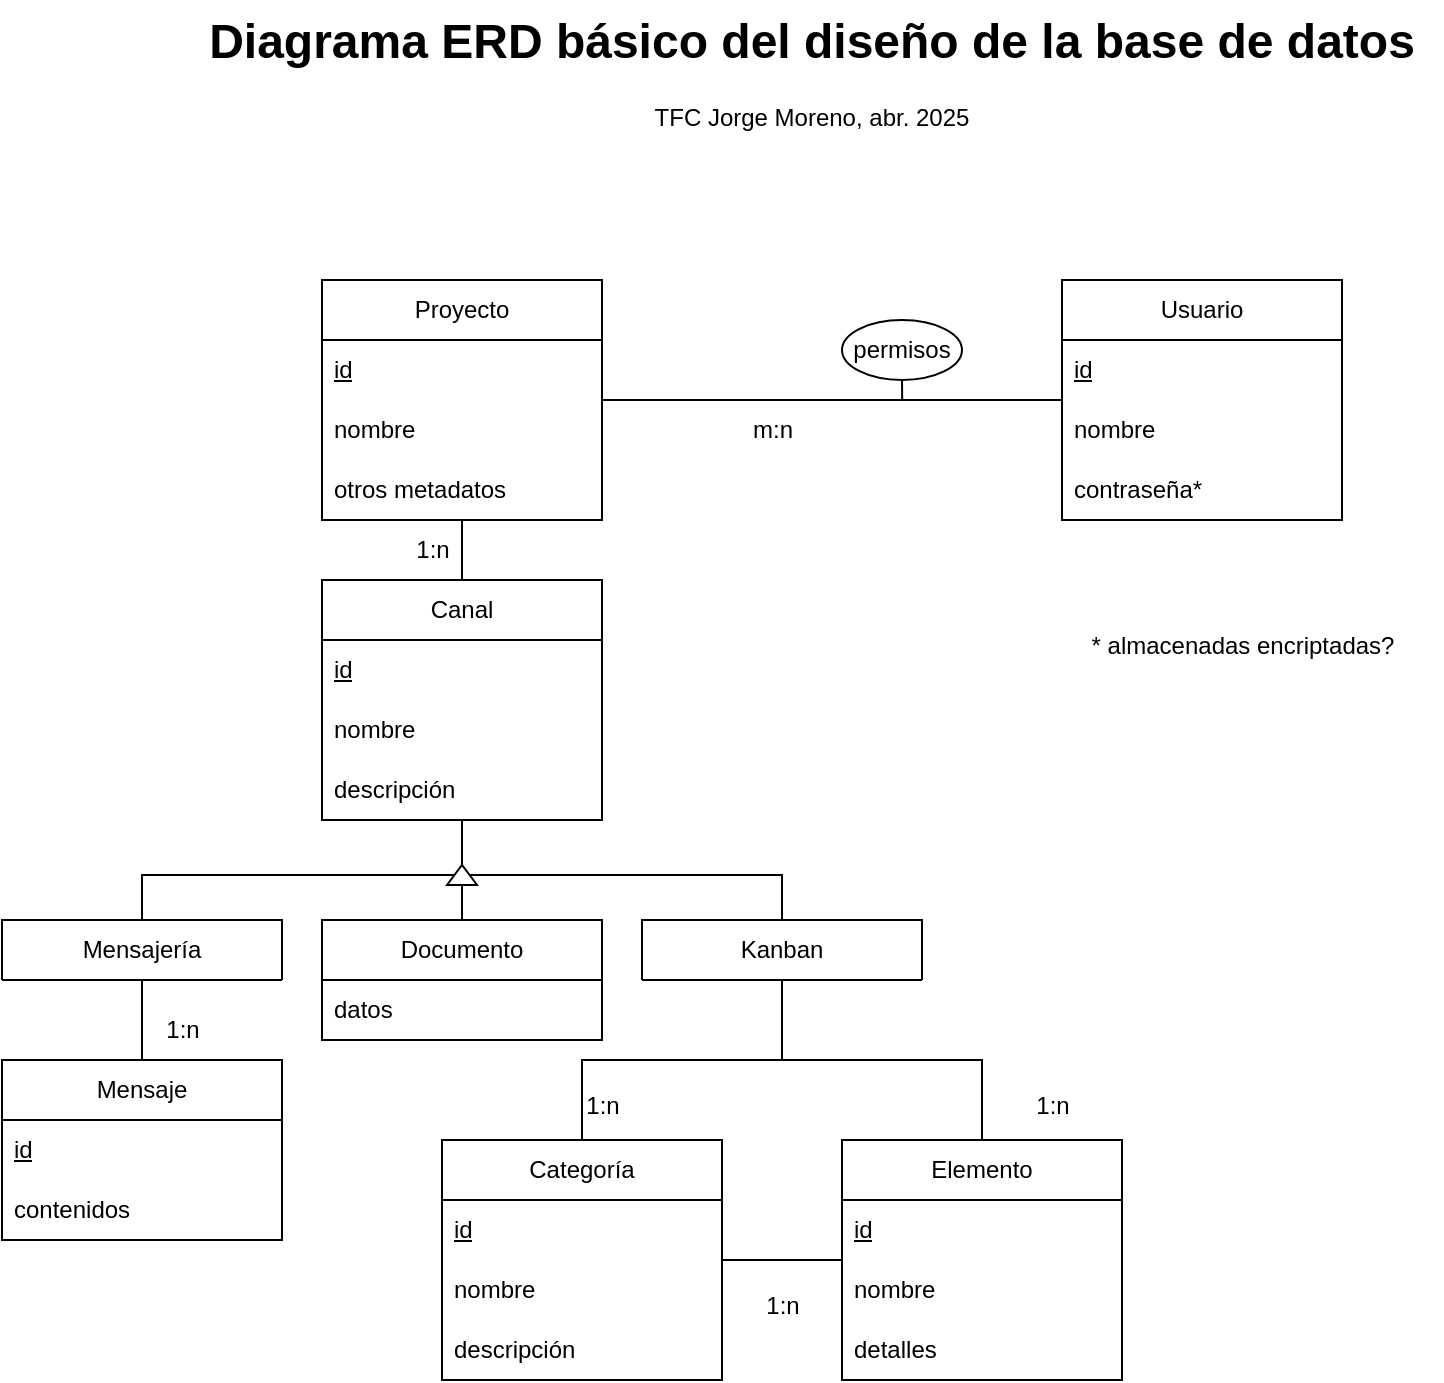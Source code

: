 <mxfile version="26.2.8">
  <diagram name="Page-1" id="5aLL4nqbY_WshILkX2WQ">
    <mxGraphModel dx="1626" dy="717" grid="1" gridSize="10" guides="1" tooltips="1" connect="1" arrows="1" fold="1" page="1" pageScale="1" pageWidth="1169" pageHeight="827" math="0" shadow="0">
      <root>
        <mxCell id="0" />
        <mxCell id="1" parent="0" />
        <mxCell id="m21UmQwxC6v90kK4rYlG-1" value="Proyecto" style="swimlane;fontStyle=0;childLayout=stackLayout;horizontal=1;startSize=30;horizontalStack=0;resizeParent=1;resizeParentMax=0;resizeLast=0;collapsible=1;marginBottom=0;whiteSpace=wrap;html=1;" parent="1" vertex="1">
          <mxGeometry x="360" y="190" width="140" height="120" as="geometry">
            <mxRectangle x="220" y="200" width="90" height="30" as="alternateBounds" />
          </mxGeometry>
        </mxCell>
        <mxCell id="m21UmQwxC6v90kK4rYlG-2" value="id" style="text;strokeColor=none;fillColor=none;align=left;verticalAlign=middle;spacingLeft=4;spacingRight=4;overflow=hidden;points=[[0,0.5],[1,0.5]];portConstraint=eastwest;rotatable=0;whiteSpace=wrap;html=1;fontStyle=4" parent="m21UmQwxC6v90kK4rYlG-1" vertex="1">
          <mxGeometry y="30" width="140" height="30" as="geometry" />
        </mxCell>
        <mxCell id="m21UmQwxC6v90kK4rYlG-3" value="nombre" style="text;strokeColor=none;fillColor=none;align=left;verticalAlign=middle;spacingLeft=4;spacingRight=4;overflow=hidden;points=[[0,0.5],[1,0.5]];portConstraint=eastwest;rotatable=0;whiteSpace=wrap;html=1;" parent="m21UmQwxC6v90kK4rYlG-1" vertex="1">
          <mxGeometry y="60" width="140" height="30" as="geometry" />
        </mxCell>
        <mxCell id="m21UmQwxC6v90kK4rYlG-4" value="otros metadatos" style="text;strokeColor=none;fillColor=none;align=left;verticalAlign=middle;spacingLeft=4;spacingRight=4;overflow=hidden;points=[[0,0.5],[1,0.5]];portConstraint=eastwest;rotatable=0;whiteSpace=wrap;html=1;" parent="m21UmQwxC6v90kK4rYlG-1" vertex="1">
          <mxGeometry y="90" width="140" height="30" as="geometry" />
        </mxCell>
        <mxCell id="m21UmQwxC6v90kK4rYlG-5" value="Usuario" style="swimlane;fontStyle=0;childLayout=stackLayout;horizontal=1;startSize=30;horizontalStack=0;resizeParent=1;resizeParentMax=0;resizeLast=0;collapsible=1;marginBottom=0;whiteSpace=wrap;html=1;" parent="1" vertex="1">
          <mxGeometry x="730" y="190" width="140" height="120" as="geometry">
            <mxRectangle x="590" y="200" width="80" height="30" as="alternateBounds" />
          </mxGeometry>
        </mxCell>
        <mxCell id="m21UmQwxC6v90kK4rYlG-6" value="id" style="text;strokeColor=none;fillColor=none;align=left;verticalAlign=middle;spacingLeft=4;spacingRight=4;overflow=hidden;points=[[0,0.5],[1,0.5]];portConstraint=eastwest;rotatable=0;whiteSpace=wrap;html=1;fontStyle=4" parent="m21UmQwxC6v90kK4rYlG-5" vertex="1">
          <mxGeometry y="30" width="140" height="30" as="geometry" />
        </mxCell>
        <mxCell id="m21UmQwxC6v90kK4rYlG-7" value="nombre" style="text;strokeColor=none;fillColor=none;align=left;verticalAlign=middle;spacingLeft=4;spacingRight=4;overflow=hidden;points=[[0,0.5],[1,0.5]];portConstraint=eastwest;rotatable=0;whiteSpace=wrap;html=1;" parent="m21UmQwxC6v90kK4rYlG-5" vertex="1">
          <mxGeometry y="60" width="140" height="30" as="geometry" />
        </mxCell>
        <mxCell id="m21UmQwxC6v90kK4rYlG-8" value="contraseña*" style="text;strokeColor=none;fillColor=none;align=left;verticalAlign=middle;spacingLeft=4;spacingRight=4;overflow=hidden;points=[[0,0.5],[1,0.5]];portConstraint=eastwest;rotatable=0;whiteSpace=wrap;html=1;" parent="m21UmQwxC6v90kK4rYlG-5" vertex="1">
          <mxGeometry y="90" width="140" height="30" as="geometry" />
        </mxCell>
        <mxCell id="m21UmQwxC6v90kK4rYlG-44" style="edgeStyle=orthogonalEdgeStyle;rounded=0;orthogonalLoop=1;jettySize=auto;html=1;entryX=0.5;entryY=0;entryDx=0;entryDy=0;endArrow=none;startFill=0;" parent="1" source="m21UmQwxC6v90kK4rYlG-1" target="m21UmQwxC6v90kK4rYlG-13" edge="1">
          <mxGeometry relative="1" as="geometry" />
        </mxCell>
        <mxCell id="m21UmQwxC6v90kK4rYlG-13" value="Canal" style="swimlane;fontStyle=0;childLayout=stackLayout;horizontal=1;startSize=30;horizontalStack=0;resizeParent=1;resizeParentMax=0;resizeLast=0;collapsible=1;marginBottom=0;whiteSpace=wrap;html=1;" parent="1" vertex="1">
          <mxGeometry x="360" y="340" width="140" height="120" as="geometry" />
        </mxCell>
        <mxCell id="m21UmQwxC6v90kK4rYlG-14" value="id" style="text;strokeColor=none;fillColor=none;align=left;verticalAlign=middle;spacingLeft=4;spacingRight=4;overflow=hidden;points=[[0,0.5],[1,0.5]];portConstraint=eastwest;rotatable=0;whiteSpace=wrap;html=1;fontStyle=4" parent="m21UmQwxC6v90kK4rYlG-13" vertex="1">
          <mxGeometry y="30" width="140" height="30" as="geometry" />
        </mxCell>
        <mxCell id="m21UmQwxC6v90kK4rYlG-15" value="nombre" style="text;strokeColor=none;fillColor=none;align=left;verticalAlign=middle;spacingLeft=4;spacingRight=4;overflow=hidden;points=[[0,0.5],[1,0.5]];portConstraint=eastwest;rotatable=0;whiteSpace=wrap;html=1;" parent="m21UmQwxC6v90kK4rYlG-13" vertex="1">
          <mxGeometry y="60" width="140" height="30" as="geometry" />
        </mxCell>
        <mxCell id="m21UmQwxC6v90kK4rYlG-16" value="descripción" style="text;strokeColor=none;fillColor=none;align=left;verticalAlign=middle;spacingLeft=4;spacingRight=4;overflow=hidden;points=[[0,0.5],[1,0.5]];portConstraint=eastwest;rotatable=0;whiteSpace=wrap;html=1;" parent="m21UmQwxC6v90kK4rYlG-13" vertex="1">
          <mxGeometry y="90" width="140" height="30" as="geometry" />
        </mxCell>
        <mxCell id="U0ZLHvpdrcuKFvVU04up-17" style="edgeStyle=orthogonalEdgeStyle;rounded=0;orthogonalLoop=1;jettySize=auto;html=1;entryX=0.5;entryY=0;entryDx=0;entryDy=0;endArrow=none;startFill=0;" parent="1" source="m21UmQwxC6v90kK4rYlG-17" target="U0ZLHvpdrcuKFvVU04up-13" edge="1">
          <mxGeometry relative="1" as="geometry" />
        </mxCell>
        <mxCell id="m21UmQwxC6v90kK4rYlG-17" value="Mensajería" style="swimlane;fontStyle=0;childLayout=stackLayout;horizontal=1;startSize=30;horizontalStack=0;resizeParent=1;resizeParentMax=0;resizeLast=0;collapsible=1;marginBottom=0;whiteSpace=wrap;html=1;" parent="1" vertex="1">
          <mxGeometry x="200" y="510" width="140" height="30" as="geometry">
            <mxRectangle x="60" y="520" width="100" height="30" as="alternateBounds" />
          </mxGeometry>
        </mxCell>
        <mxCell id="m21UmQwxC6v90kK4rYlG-21" value="Kanban" style="swimlane;fontStyle=0;childLayout=stackLayout;horizontal=1;startSize=30;horizontalStack=0;resizeParent=1;resizeParentMax=0;resizeLast=0;collapsible=1;marginBottom=0;whiteSpace=wrap;html=1;" parent="1" vertex="1">
          <mxGeometry x="520" y="510" width="140" height="30" as="geometry" />
        </mxCell>
        <mxCell id="m21UmQwxC6v90kK4rYlG-25" value="Documento" style="swimlane;fontStyle=0;childLayout=stackLayout;horizontal=1;startSize=30;horizontalStack=0;resizeParent=1;resizeParentMax=0;resizeLast=0;collapsible=1;marginBottom=0;whiteSpace=wrap;html=1;" parent="1" vertex="1">
          <mxGeometry x="360" y="510" width="140" height="60" as="geometry" />
        </mxCell>
        <mxCell id="m21UmQwxC6v90kK4rYlG-26" value="datos" style="text;strokeColor=none;fillColor=none;align=left;verticalAlign=middle;spacingLeft=4;spacingRight=4;overflow=hidden;points=[[0,0.5],[1,0.5]];portConstraint=eastwest;rotatable=0;whiteSpace=wrap;html=1;" parent="m21UmQwxC6v90kK4rYlG-25" vertex="1">
          <mxGeometry y="30" width="140" height="30" as="geometry" />
        </mxCell>
        <mxCell id="m21UmQwxC6v90kK4rYlG-35" style="edgeStyle=orthogonalEdgeStyle;rounded=0;orthogonalLoop=1;jettySize=auto;html=1;exitX=1;exitY=0.5;exitDx=0;exitDy=0;endArrow=none;startFill=0;" parent="1" source="m21UmQwxC6v90kK4rYlG-32" target="m21UmQwxC6v90kK4rYlG-13" edge="1">
          <mxGeometry relative="1" as="geometry" />
        </mxCell>
        <mxCell id="m21UmQwxC6v90kK4rYlG-41" style="edgeStyle=orthogonalEdgeStyle;rounded=0;orthogonalLoop=1;jettySize=auto;html=1;exitX=0.5;exitY=0;exitDx=0;exitDy=0;entryX=0.5;entryY=0;entryDx=0;entryDy=0;endArrow=none;startFill=0;" parent="1" source="m21UmQwxC6v90kK4rYlG-32" target="m21UmQwxC6v90kK4rYlG-17" edge="1">
          <mxGeometry relative="1" as="geometry" />
        </mxCell>
        <mxCell id="m21UmQwxC6v90kK4rYlG-42" style="edgeStyle=orthogonalEdgeStyle;rounded=0;orthogonalLoop=1;jettySize=auto;html=1;exitX=0.5;exitY=1;exitDx=0;exitDy=0;endArrow=none;startFill=0;" parent="1" source="m21UmQwxC6v90kK4rYlG-32" target="m21UmQwxC6v90kK4rYlG-21" edge="1">
          <mxGeometry relative="1" as="geometry" />
        </mxCell>
        <mxCell id="m21UmQwxC6v90kK4rYlG-43" style="edgeStyle=orthogonalEdgeStyle;rounded=0;orthogonalLoop=1;jettySize=auto;html=1;exitX=0;exitY=0.5;exitDx=0;exitDy=0;entryX=0.5;entryY=0;entryDx=0;entryDy=0;endArrow=none;startFill=0;" parent="1" source="m21UmQwxC6v90kK4rYlG-32" target="m21UmQwxC6v90kK4rYlG-25" edge="1">
          <mxGeometry relative="1" as="geometry" />
        </mxCell>
        <mxCell id="m21UmQwxC6v90kK4rYlG-32" value="" style="triangle;whiteSpace=wrap;html=1;rotation=-90;" parent="1" vertex="1">
          <mxGeometry x="425" y="480" width="10" height="15" as="geometry" />
        </mxCell>
        <mxCell id="U0ZLHvpdrcuKFvVU04up-2" value="m:n" style="text;html=1;align=center;verticalAlign=middle;resizable=0;points=[];autosize=1;strokeColor=none;fillColor=none;" parent="1" vertex="1">
          <mxGeometry x="565" y="250" width="40" height="30" as="geometry" />
        </mxCell>
        <mxCell id="U0ZLHvpdrcuKFvVU04up-6" value="1:n" style="text;html=1;align=center;verticalAlign=middle;resizable=0;points=[];autosize=1;strokeColor=none;fillColor=none;" parent="1" vertex="1">
          <mxGeometry x="395" y="310" width="40" height="30" as="geometry" />
        </mxCell>
        <mxCell id="m21UmQwxC6v90kK4rYlG-50" style="edgeStyle=orthogonalEdgeStyle;rounded=0;orthogonalLoop=1;jettySize=auto;html=1;exitX=1;exitY=0.5;exitDx=0;exitDy=0;endArrow=none;startFill=0;" parent="1" source="m21UmQwxC6v90kK4rYlG-1" target="m21UmQwxC6v90kK4rYlG-5" edge="1">
          <mxGeometry relative="1" as="geometry" />
        </mxCell>
        <mxCell id="U0ZLHvpdrcuKFvVU04up-5" style="edgeStyle=orthogonalEdgeStyle;rounded=0;orthogonalLoop=1;jettySize=auto;html=1;exitX=0.5;exitY=1;exitDx=0;exitDy=0;endArrow=none;startFill=0;" parent="1" source="U0ZLHvpdrcuKFvVU04up-4" edge="1">
          <mxGeometry relative="1" as="geometry">
            <mxPoint x="650.103" y="250" as="targetPoint" />
          </mxGeometry>
        </mxCell>
        <mxCell id="U0ZLHvpdrcuKFvVU04up-4" value="permisos" style="ellipse;whiteSpace=wrap;html=1;" parent="1" vertex="1">
          <mxGeometry x="620" y="210" width="60" height="30" as="geometry" />
        </mxCell>
        <mxCell id="U0ZLHvpdrcuKFvVU04up-13" value="Mensaje" style="swimlane;fontStyle=0;childLayout=stackLayout;horizontal=1;startSize=30;horizontalStack=0;resizeParent=1;resizeParentMax=0;resizeLast=0;collapsible=1;marginBottom=0;whiteSpace=wrap;html=1;" parent="1" vertex="1">
          <mxGeometry x="200" y="580" width="140" height="90" as="geometry" />
        </mxCell>
        <mxCell id="U0ZLHvpdrcuKFvVU04up-14" value="id" style="text;strokeColor=none;fillColor=none;align=left;verticalAlign=middle;spacingLeft=4;spacingRight=4;overflow=hidden;points=[[0,0.5],[1,0.5]];portConstraint=eastwest;rotatable=0;whiteSpace=wrap;html=1;fontStyle=4" parent="U0ZLHvpdrcuKFvVU04up-13" vertex="1">
          <mxGeometry y="30" width="140" height="30" as="geometry" />
        </mxCell>
        <mxCell id="U0ZLHvpdrcuKFvVU04up-15" value="contenidos" style="text;strokeColor=none;fillColor=none;align=left;verticalAlign=middle;spacingLeft=4;spacingRight=4;overflow=hidden;points=[[0,0.5],[1,0.5]];portConstraint=eastwest;rotatable=0;whiteSpace=wrap;html=1;" parent="U0ZLHvpdrcuKFvVU04up-13" vertex="1">
          <mxGeometry y="60" width="140" height="30" as="geometry" />
        </mxCell>
        <mxCell id="IaTwkEh1_F-yZYsKRNXv-6" style="edgeStyle=orthogonalEdgeStyle;rounded=0;orthogonalLoop=1;jettySize=auto;html=1;exitX=0.5;exitY=0;exitDx=0;exitDy=0;endArrow=none;startFill=0;" parent="1" source="U0ZLHvpdrcuKFvVU04up-18" target="m21UmQwxC6v90kK4rYlG-21" edge="1">
          <mxGeometry relative="1" as="geometry" />
        </mxCell>
        <mxCell id="EN4KUK31zbwaTVfTw5IQ-1" style="edgeStyle=orthogonalEdgeStyle;rounded=0;orthogonalLoop=1;jettySize=auto;html=1;exitX=1;exitY=0.5;exitDx=0;exitDy=0;endArrow=none;startFill=0;" parent="1" source="U0ZLHvpdrcuKFvVU04up-18" target="IaTwkEh1_F-yZYsKRNXv-1" edge="1">
          <mxGeometry relative="1" as="geometry" />
        </mxCell>
        <mxCell id="U0ZLHvpdrcuKFvVU04up-18" value="Categoría" style="swimlane;fontStyle=0;childLayout=stackLayout;horizontal=1;startSize=30;horizontalStack=0;resizeParent=1;resizeParentMax=0;resizeLast=0;collapsible=1;marginBottom=0;whiteSpace=wrap;html=1;" parent="1" vertex="1">
          <mxGeometry x="420" y="620" width="140" height="120" as="geometry">
            <mxRectangle x="280" y="630" width="90" height="30" as="alternateBounds" />
          </mxGeometry>
        </mxCell>
        <mxCell id="U0ZLHvpdrcuKFvVU04up-19" value="id" style="text;strokeColor=none;fillColor=none;align=left;verticalAlign=middle;spacingLeft=4;spacingRight=4;overflow=hidden;points=[[0,0.5],[1,0.5]];portConstraint=eastwest;rotatable=0;whiteSpace=wrap;html=1;fontStyle=4" parent="U0ZLHvpdrcuKFvVU04up-18" vertex="1">
          <mxGeometry y="30" width="140" height="30" as="geometry" />
        </mxCell>
        <mxCell id="U0ZLHvpdrcuKFvVU04up-20" value="nombre" style="text;strokeColor=none;fillColor=none;align=left;verticalAlign=middle;spacingLeft=4;spacingRight=4;overflow=hidden;points=[[0,0.5],[1,0.5]];portConstraint=eastwest;rotatable=0;whiteSpace=wrap;html=1;" parent="U0ZLHvpdrcuKFvVU04up-18" vertex="1">
          <mxGeometry y="60" width="140" height="30" as="geometry" />
        </mxCell>
        <mxCell id="IaTwkEh1_F-yZYsKRNXv-4" value="descripción" style="text;strokeColor=none;fillColor=none;align=left;verticalAlign=middle;spacingLeft=4;spacingRight=4;overflow=hidden;points=[[0,0.5],[1,0.5]];portConstraint=eastwest;rotatable=0;whiteSpace=wrap;html=1;" parent="U0ZLHvpdrcuKFvVU04up-18" vertex="1">
          <mxGeometry y="90" width="140" height="30" as="geometry" />
        </mxCell>
        <mxCell id="IaTwkEh1_F-yZYsKRNXv-7" style="edgeStyle=orthogonalEdgeStyle;rounded=0;orthogonalLoop=1;jettySize=auto;html=1;exitX=0.5;exitY=0;exitDx=0;exitDy=0;endArrow=none;startFill=0;" parent="1" source="IaTwkEh1_F-yZYsKRNXv-1" target="m21UmQwxC6v90kK4rYlG-21" edge="1">
          <mxGeometry relative="1" as="geometry" />
        </mxCell>
        <mxCell id="IaTwkEh1_F-yZYsKRNXv-1" value="Elemento" style="swimlane;fontStyle=0;childLayout=stackLayout;horizontal=1;startSize=30;horizontalStack=0;resizeParent=1;resizeParentMax=0;resizeLast=0;collapsible=1;marginBottom=0;whiteSpace=wrap;html=1;" parent="1" vertex="1">
          <mxGeometry x="620" y="620" width="140" height="120" as="geometry">
            <mxRectangle x="480" y="630" width="90" height="30" as="alternateBounds" />
          </mxGeometry>
        </mxCell>
        <mxCell id="IaTwkEh1_F-yZYsKRNXv-2" value="id" style="text;strokeColor=none;fillColor=none;align=left;verticalAlign=middle;spacingLeft=4;spacingRight=4;overflow=hidden;points=[[0,0.5],[1,0.5]];portConstraint=eastwest;rotatable=0;whiteSpace=wrap;html=1;fontStyle=4" parent="IaTwkEh1_F-yZYsKRNXv-1" vertex="1">
          <mxGeometry y="30" width="140" height="30" as="geometry" />
        </mxCell>
        <mxCell id="IaTwkEh1_F-yZYsKRNXv-3" value="nombre" style="text;strokeColor=none;fillColor=none;align=left;verticalAlign=middle;spacingLeft=4;spacingRight=4;overflow=hidden;points=[[0,0.5],[1,0.5]];portConstraint=eastwest;rotatable=0;whiteSpace=wrap;html=1;" parent="IaTwkEh1_F-yZYsKRNXv-1" vertex="1">
          <mxGeometry y="60" width="140" height="30" as="geometry" />
        </mxCell>
        <mxCell id="IaTwkEh1_F-yZYsKRNXv-5" value="detalles" style="text;strokeColor=none;fillColor=none;align=left;verticalAlign=middle;spacingLeft=4;spacingRight=4;overflow=hidden;points=[[0,0.5],[1,0.5]];portConstraint=eastwest;rotatable=0;whiteSpace=wrap;html=1;" parent="IaTwkEh1_F-yZYsKRNXv-1" vertex="1">
          <mxGeometry y="90" width="140" height="30" as="geometry" />
        </mxCell>
        <mxCell id="EN4KUK31zbwaTVfTw5IQ-3" value="1:n" style="text;html=1;align=center;verticalAlign=middle;resizable=0;points=[];autosize=1;strokeColor=none;fillColor=none;" parent="1" vertex="1">
          <mxGeometry x="480" y="588" width="40" height="30" as="geometry" />
        </mxCell>
        <mxCell id="EN4KUK31zbwaTVfTw5IQ-4" value="1:n" style="text;html=1;align=center;verticalAlign=middle;resizable=0;points=[];autosize=1;strokeColor=none;fillColor=none;" parent="1" vertex="1">
          <mxGeometry x="705" y="588" width="40" height="30" as="geometry" />
        </mxCell>
        <mxCell id="TuATmtCigT_hQQLbVhxg-1" value="1:n" style="text;html=1;align=center;verticalAlign=middle;resizable=0;points=[];autosize=1;strokeColor=none;fillColor=none;" parent="1" vertex="1">
          <mxGeometry x="270" y="550" width="40" height="30" as="geometry" />
        </mxCell>
        <mxCell id="TuATmtCigT_hQQLbVhxg-2" value="* almacenadas encriptadas?" style="text;html=1;align=center;verticalAlign=middle;resizable=0;points=[];autosize=1;strokeColor=none;fillColor=none;" parent="1" vertex="1">
          <mxGeometry x="735" y="358" width="170" height="30" as="geometry" />
        </mxCell>
        <mxCell id="TuATmtCigT_hQQLbVhxg-3" value="&lt;h1 style=&quot;margin-top: 0px;&quot;&gt;Diagrama ERD básico del diseño de la base de datos&lt;/h1&gt;&lt;div&gt;TFC Jorge Moreno, abr. 2025&lt;/div&gt;" style="text;html=1;whiteSpace=wrap;overflow=hidden;rounded=0;align=center;" parent="1" vertex="1">
          <mxGeometry x="290" y="50" width="630" height="120" as="geometry" />
        </mxCell>
        <mxCell id="TuATmtCigT_hQQLbVhxg-5" value="1:n" style="text;html=1;align=center;verticalAlign=middle;resizable=0;points=[];autosize=1;strokeColor=none;fillColor=none;" parent="1" vertex="1">
          <mxGeometry x="570" y="688" width="40" height="30" as="geometry" />
        </mxCell>
      </root>
    </mxGraphModel>
  </diagram>
</mxfile>
